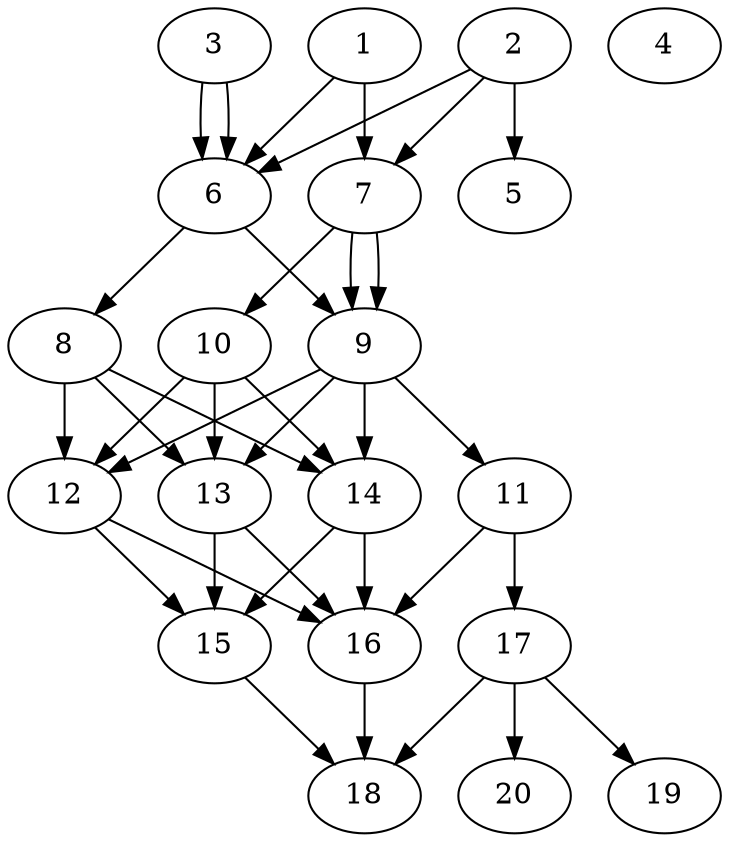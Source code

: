// DAG automatically generated by daggen at Thu Oct  3 13:58:42 2019
// ./daggen --dot -n 20 --ccr 0.4 --fat 0.5 --regular 0.9 --density 0.9 --mindata 5242880 --maxdata 52428800 
digraph G {
  1 [size="77816320", alpha="0.05", expect_size="31126528"] 
  1 -> 6 [size ="31126528"]
  1 -> 7 [size ="31126528"]
  2 [size="46279680", alpha="0.07", expect_size="18511872"] 
  2 -> 5 [size ="18511872"]
  2 -> 6 [size ="18511872"]
  2 -> 7 [size ="18511872"]
  3 [size="68761600", alpha="0.19", expect_size="27504640"] 
  3 -> 6 [size ="27504640"]
  3 -> 6 [size ="27504640"]
  4 [size="127587840", alpha="0.03", expect_size="51035136"] 
  5 [size="56166400", alpha="0.17", expect_size="22466560"] 
  6 [size="27000320", alpha="0.11", expect_size="10800128"] 
  6 -> 8 [size ="10800128"]
  6 -> 9 [size ="10800128"]
  7 [size="38814720", alpha="0.15", expect_size="15525888"] 
  7 -> 9 [size ="15525888"]
  7 -> 9 [size ="15525888"]
  7 -> 10 [size ="15525888"]
  8 [size="96849920", alpha="0.13", expect_size="38739968"] 
  8 -> 12 [size ="38739968"]
  8 -> 13 [size ="38739968"]
  8 -> 14 [size ="38739968"]
  9 [size="84520960", alpha="0.18", expect_size="33808384"] 
  9 -> 11 [size ="33808384"]
  9 -> 12 [size ="33808384"]
  9 -> 13 [size ="33808384"]
  9 -> 14 [size ="33808384"]
  10 [size="93854720", alpha="0.08", expect_size="37541888"] 
  10 -> 12 [size ="37541888"]
  10 -> 13 [size ="37541888"]
  10 -> 14 [size ="37541888"]
  11 [size="101204480", alpha="0.19", expect_size="40481792"] 
  11 -> 16 [size ="40481792"]
  11 -> 17 [size ="40481792"]
  12 [size="130726400", alpha="0.12", expect_size="52290560"] 
  12 -> 15 [size ="52290560"]
  12 -> 16 [size ="52290560"]
  13 [size="51827200", alpha="0.10", expect_size="20730880"] 
  13 -> 15 [size ="20730880"]
  13 -> 16 [size ="20730880"]
  14 [size="43458560", alpha="0.09", expect_size="17383424"] 
  14 -> 15 [size ="17383424"]
  14 -> 16 [size ="17383424"]
  15 [size="58516480", alpha="0.07", expect_size="23406592"] 
  15 -> 18 [size ="23406592"]
  16 [size="40988160", alpha="0.06", expect_size="16395264"] 
  16 -> 18 [size ="16395264"]
  17 [size="107146240", alpha="0.10", expect_size="42858496"] 
  17 -> 18 [size ="42858496"]
  17 -> 19 [size ="42858496"]
  17 -> 20 [size ="42858496"]
  18 [size="79249920", alpha="0.01", expect_size="31699968"] 
  19 [size="40778240", alpha="0.09", expect_size="16311296"] 
  20 [size="29765120", alpha="0.16", expect_size="11906048"] 
}
